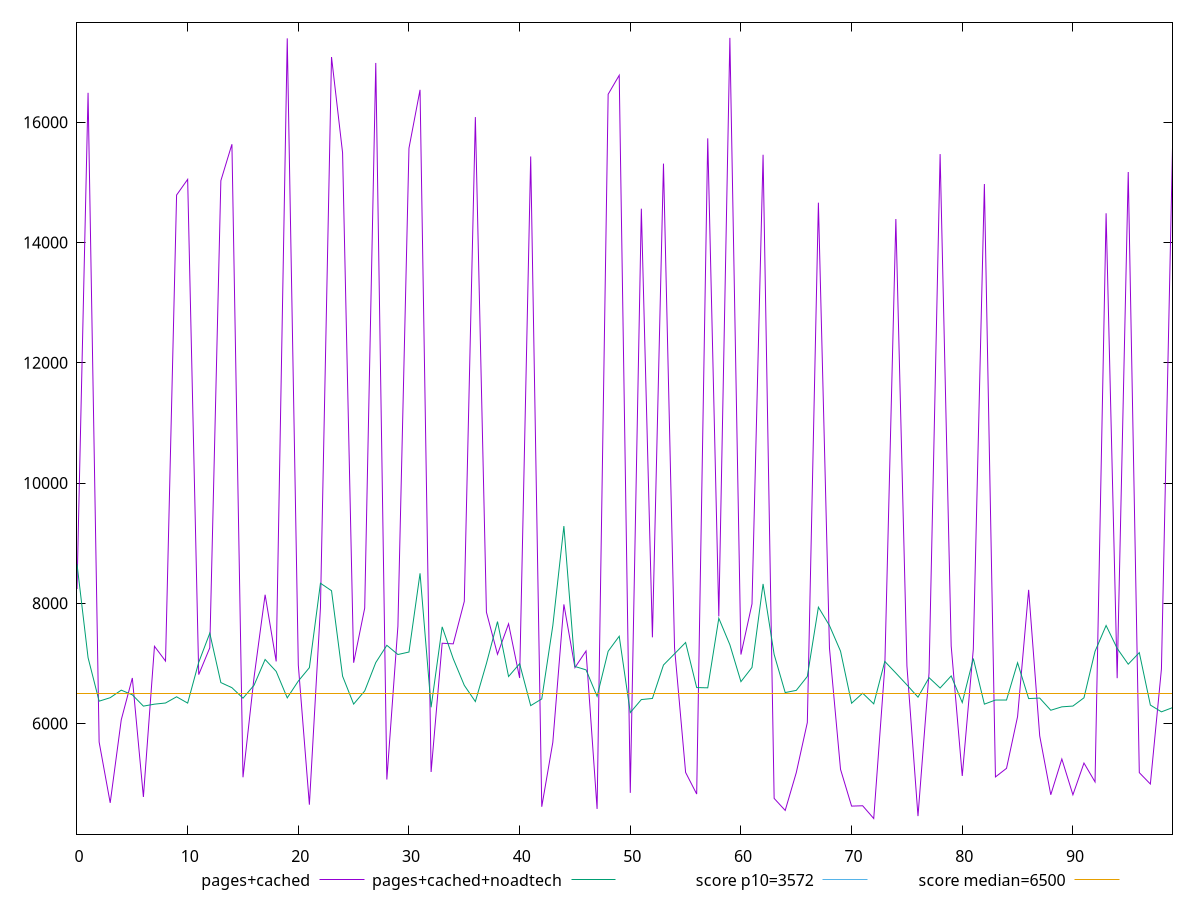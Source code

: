 reset

$pagesCached <<EOF
0 8236.918000000001
1 16491.578
2 5691.62
3 4679.995000000001
4 6061.567
5 6756.932999999999
6 4777.722000000002
7 7284.393000000001
8 7038.508999999998
9 14790.872000000001
10 15051.339000000002
11 6813.044999999998
12 7259.156999999998
13 15029.211
14 15635.638000000004
15 5105.389000000002
16 6767.479999999999
17 8141.588000000001
18 7032.369
19 17397.574999999993
20 6972.521000000001
21 4648.91
22 7925.786
23 17086.377
24 15494.267000000003
25 7010.688999999999
26 7919.438
27 16987.649999999994
28 5068.165999999999
29 7617.597999999998
30 15569.841999999997
31 16540.452000000005
32 5193.364
33 7335.335
34 7324.706999999999
35 8031.533
36 16087.75
37 7851.7829999999985
38 7150.808
39 7658.273
40 6756.898000000001
41 15431.888999999997
42 4615.023999999999
43 5687.057000000001
44 7981.1849999999995
45 6929.971999999999
46 7206.236000000001
47 4578.951
48 16466.987999999998
49 16782.553000000004
50 4846.164000000001
51 14563.418000000001
52 7433.560999999999
53 15313.426000000003
54 7258.511000000001
55 5186.149000000001
56 4826.5019999999995
57 15734.144999999999
58 7782.127000000001
59 17404.424
60 7147.004999999999
61 7989.871000000001
62 15460.627
63 4754.215999999999
64 4553.8189999999995
65 5181.951
66 6016.265
67 14663.821999999998
68 7253.983999999999
69 5237.571
70 4625.779
71 4631.418
72 4419.302
73 6940.884
74 14391.831000000002
75 6958.899
76 4460.067
77 6844.503999999999
78 15471.990999999998
79 7288.896000000001
80 5127.802
81 7238.635
82 14974.068000000001
83 5111.047999999999
84 5254.0070000000005
85 6115.131
86 8223.513
87 5793.634999999999
88 4814.149999999999
89 5409.267
90 4813.899000000001
91 5341.939999999999
92 5028.246000000001
93 14487.729000000003
94 6754.125
95 15173.671999999997
96 5182.232
97 4993.119
98 6906.503999999999
99 15577.395
EOF

$pagesCachedNoadtech <<EOF
0 8652.763
1 7095.206999999999
2 6371.279
3 6429.022
4 6554.687
5 6476.817000000001
6 6288.992
7 6321.621999999999
8 6340.853999999998
9 6444.089
10 6339.335000000001
11 7017.776
12 7501.75
13 6680.464999999999
14 6595.486999999999
15 6421.032000000001
16 6636.589
17 7064.950999999998
18 6866.347
19 6426.415999999999
20 6706.097000000002
21 6928.717000000001
22 8333.137
23 8208.788
24 6787.74
25 6322.72
26 6541.581000000001
27 7013.424000000001
28 7300.567999999999
29 7147.585000000001
30 7188.648000000001
31 8497.883000000002
32 6269.956999999999
33 7607.593000000001
34 7077.750999999999
35 6634.433000000001
36 6364.853999999999
37 6998.710000000001
38 7694.989
39 6781.421000000001
40 6994.776
41 6297.1449999999995
42 6408.7080000000005
43 7628.716000000001
44 9283.839
45 6948.082
46 6892.245
47 6452.206
48 7201.701999999999
49 7451.761
50 6182.076000000001
51 6398.048
52 6416.617000000002
53 6972.84
54 7159.616000000002
55 7347.249
56 6597.826999999999
57 6593.310000000001
58 7750.3369999999995
59 7309.932000000001
60 6695.937
61 6932.709000000001
62 8321.064999999999
63 7149.138000000001
64 6514.616
65 6550.723000000001
66 6782.923000000001
67 7934.802999999999
68 7629.045000000001
69 7203.178999999998
70 6337.189
71 6504.279999999999
72 6326.633000000001
73 7032.344000000001
74 6838.937
75 6641.967
76 6437.837000000001
77 6762.407
78 6590.402000000001
79 6791.146999999999
80 6348.529999999999
81 7080.915000000001
82 6322.034999999999
83 6390.234
84 6390.308999999999
85 7010.311000000001
86 6414.251000000001
87 6422.869000000001
88 6220.245
89 6277.013
90 6290.099
91 6427.445000000001
92 7200.54
93 7629.938
94 7249.151000000001
95 6986.468
96 7178.8910000000005
97 6306.854
98 6193.923000000001
99 6263.723999999999
EOF

set key outside below
set xrange [0:99]
set yrange [4159.59956:17664.12644]
set trange [4159.59956:17664.12644]
set terminal svg size 640, 520 enhanced background rgb 'white'
set output "report_00013_2021-02-09T12-04-24.940Z/first-cpu-idle/comparison/line/1_vs_2.svg"

plot $pagesCached title "pages+cached" with line, \
     $pagesCachedNoadtech title "pages+cached+noadtech" with line, \
     3572 title "score p10=3572", \
     6500 title "score median=6500"

reset
